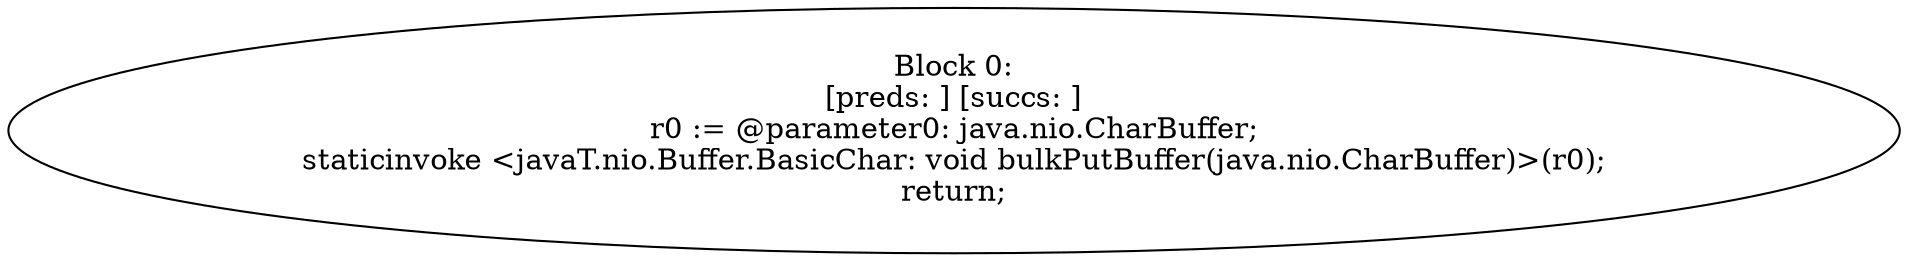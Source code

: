 digraph "unitGraph" {
    "Block 0:
[preds: ] [succs: ]
r0 := @parameter0: java.nio.CharBuffer;
staticinvoke <javaT.nio.Buffer.BasicChar: void bulkPutBuffer(java.nio.CharBuffer)>(r0);
return;
"
}
